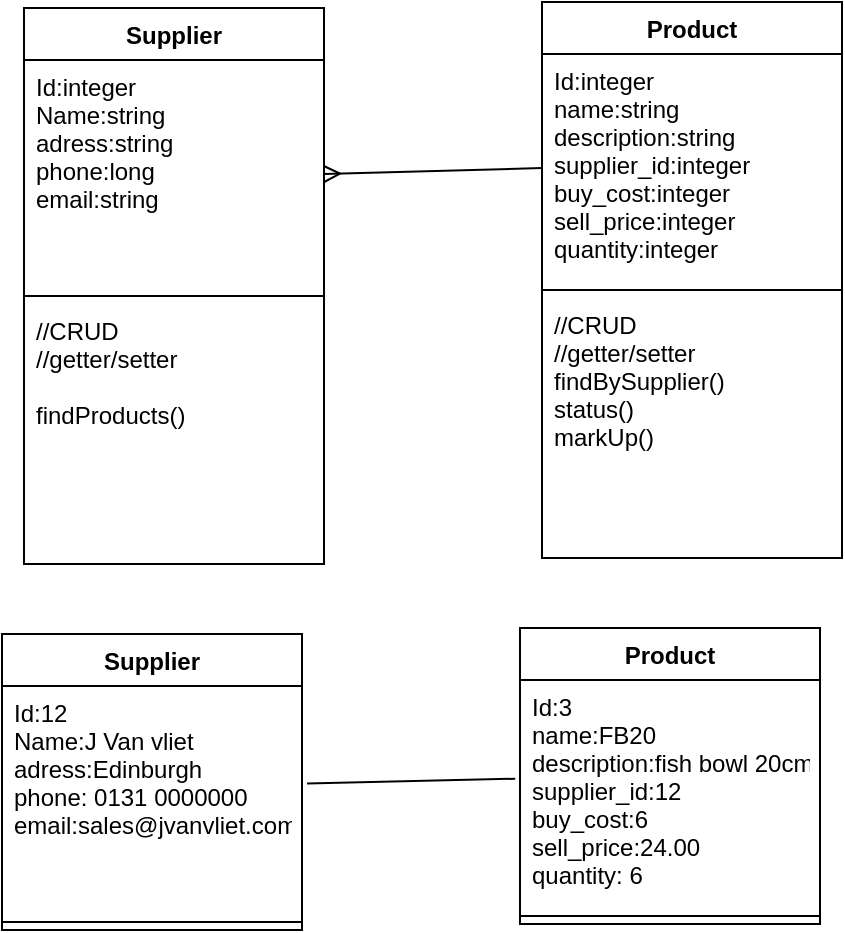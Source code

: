 <mxfile version="13.0.9" type="github">
  <diagram id="C5RBs43oDa-KdzZeNtuy" name="Page-1">
    <mxGraphModel dx="786" dy="513" grid="1" gridSize="10" guides="1" tooltips="1" connect="1" arrows="1" fold="1" page="1" pageScale="1" pageWidth="827" pageHeight="1169" math="0" shadow="0">
      <root>
        <mxCell id="WIyWlLk6GJQsqaUBKTNV-0" />
        <mxCell id="WIyWlLk6GJQsqaUBKTNV-1" parent="WIyWlLk6GJQsqaUBKTNV-0" />
        <mxCell id="r1Ubp3idB1bnzAnzNdmY-6" value="Product" style="swimlane;fontStyle=1;align=center;verticalAlign=top;childLayout=stackLayout;horizontal=1;startSize=26;horizontalStack=0;resizeParent=1;resizeParentMax=0;resizeLast=0;collapsible=1;marginBottom=0;" parent="WIyWlLk6GJQsqaUBKTNV-1" vertex="1">
          <mxGeometry x="310" y="7" width="150" height="278" as="geometry" />
        </mxCell>
        <mxCell id="r1Ubp3idB1bnzAnzNdmY-7" value="Id:integer&#xa;name:string&#xa;description:string&#xa;supplier_id:integer&#xa;buy_cost:integer&#xa;sell_price:integer&#xa;quantity:integer" style="text;strokeColor=none;fillColor=none;align=left;verticalAlign=top;spacingLeft=4;spacingRight=4;overflow=hidden;rotatable=0;points=[[0,0.5],[1,0.5]];portConstraint=eastwest;" parent="r1Ubp3idB1bnzAnzNdmY-6" vertex="1">
          <mxGeometry y="26" width="150" height="114" as="geometry" />
        </mxCell>
        <mxCell id="r1Ubp3idB1bnzAnzNdmY-8" value="" style="line;strokeWidth=1;fillColor=none;align=left;verticalAlign=middle;spacingTop=-1;spacingLeft=3;spacingRight=3;rotatable=0;labelPosition=right;points=[];portConstraint=eastwest;" parent="r1Ubp3idB1bnzAnzNdmY-6" vertex="1">
          <mxGeometry y="140" width="150" height="8" as="geometry" />
        </mxCell>
        <mxCell id="r1Ubp3idB1bnzAnzNdmY-9" value="//CRUD&#xa;//getter/setter&#xa;findBySupplier()&#xa;status()&#xa;markUp()&#xa;" style="text;strokeColor=none;fillColor=none;align=left;verticalAlign=top;spacingLeft=4;spacingRight=4;overflow=hidden;rotatable=0;points=[[0,0.5],[1,0.5]];portConstraint=eastwest;fontColor=#000000;" parent="r1Ubp3idB1bnzAnzNdmY-6" vertex="1">
          <mxGeometry y="148" width="150" height="130" as="geometry" />
        </mxCell>
        <mxCell id="r1Ubp3idB1bnzAnzNdmY-11" value="Supplier" style="swimlane;fontStyle=1;align=center;verticalAlign=top;childLayout=stackLayout;horizontal=1;startSize=26;horizontalStack=0;resizeParent=1;resizeParentMax=0;resizeLast=0;collapsible=1;marginBottom=0;" parent="WIyWlLk6GJQsqaUBKTNV-1" vertex="1">
          <mxGeometry x="51" y="10" width="150" height="278" as="geometry" />
        </mxCell>
        <mxCell id="r1Ubp3idB1bnzAnzNdmY-12" value="Id:integer&#xa;Name:string&#xa;adress:string&#xa;phone:long&#xa;email:string" style="text;strokeColor=none;fillColor=none;align=left;verticalAlign=top;spacingLeft=4;spacingRight=4;overflow=hidden;rotatable=0;points=[[0,0.5],[1,0.5]];portConstraint=eastwest;" parent="r1Ubp3idB1bnzAnzNdmY-11" vertex="1">
          <mxGeometry y="26" width="150" height="114" as="geometry" />
        </mxCell>
        <mxCell id="r1Ubp3idB1bnzAnzNdmY-13" value="" style="line;strokeWidth=1;fillColor=none;align=left;verticalAlign=middle;spacingTop=-1;spacingLeft=3;spacingRight=3;rotatable=0;labelPosition=right;points=[];portConstraint=eastwest;" parent="r1Ubp3idB1bnzAnzNdmY-11" vertex="1">
          <mxGeometry y="140" width="150" height="8" as="geometry" />
        </mxCell>
        <mxCell id="r1Ubp3idB1bnzAnzNdmY-14" value="//CRUD&#xa;//getter/setter&#xa;&#xa;findProducts()" style="text;strokeColor=none;fillColor=none;align=left;verticalAlign=top;spacingLeft=4;spacingRight=4;overflow=hidden;rotatable=0;points=[[0,0.5],[1,0.5]];portConstraint=eastwest;fontColor=#000000;" parent="r1Ubp3idB1bnzAnzNdmY-11" vertex="1">
          <mxGeometry y="148" width="150" height="130" as="geometry" />
        </mxCell>
        <mxCell id="S_MLTUAg6lG2HM2Ji2k_-11" style="edgeStyle=none;rounded=0;orthogonalLoop=1;jettySize=auto;html=1;exitX=0;exitY=0.5;exitDx=0;exitDy=0;entryX=1;entryY=0.5;entryDx=0;entryDy=0;startArrow=none;startFill=0;endArrow=ERmany;endFill=0;" parent="WIyWlLk6GJQsqaUBKTNV-1" source="r1Ubp3idB1bnzAnzNdmY-7" target="r1Ubp3idB1bnzAnzNdmY-12" edge="1">
          <mxGeometry relative="1" as="geometry" />
        </mxCell>
        <mxCell id="SvRKiUifa3I8LnfCzPO--0" value="Product" style="swimlane;fontStyle=1;align=center;verticalAlign=top;childLayout=stackLayout;horizontal=1;startSize=26;horizontalStack=0;resizeParent=1;resizeParentMax=0;resizeLast=0;collapsible=1;marginBottom=0;" vertex="1" parent="WIyWlLk6GJQsqaUBKTNV-1">
          <mxGeometry x="299" y="320" width="150" height="148" as="geometry" />
        </mxCell>
        <mxCell id="SvRKiUifa3I8LnfCzPO--1" value="Id:3&#xa;name:FB20&#xa;description:fish bowl 20cm&#xa;supplier_id:12&#xa;buy_cost:6&#xa;sell_price:24.00&#xa;quantity: 6" style="text;strokeColor=none;fillColor=none;align=left;verticalAlign=top;spacingLeft=4;spacingRight=4;overflow=hidden;rotatable=0;points=[[0,0.5],[1,0.5]];portConstraint=eastwest;" vertex="1" parent="SvRKiUifa3I8LnfCzPO--0">
          <mxGeometry y="26" width="150" height="114" as="geometry" />
        </mxCell>
        <mxCell id="SvRKiUifa3I8LnfCzPO--2" value="" style="line;strokeWidth=1;fillColor=none;align=left;verticalAlign=middle;spacingTop=-1;spacingLeft=3;spacingRight=3;rotatable=0;labelPosition=right;points=[];portConstraint=eastwest;" vertex="1" parent="SvRKiUifa3I8LnfCzPO--0">
          <mxGeometry y="140" width="150" height="8" as="geometry" />
        </mxCell>
        <mxCell id="SvRKiUifa3I8LnfCzPO--4" value="Supplier" style="swimlane;fontStyle=1;align=center;verticalAlign=top;childLayout=stackLayout;horizontal=1;startSize=26;horizontalStack=0;resizeParent=1;resizeParentMax=0;resizeLast=0;collapsible=1;marginBottom=0;" vertex="1" parent="WIyWlLk6GJQsqaUBKTNV-1">
          <mxGeometry x="40" y="323" width="150" height="148" as="geometry" />
        </mxCell>
        <mxCell id="SvRKiUifa3I8LnfCzPO--5" value="Id:12&#xa;Name:J Van vliet&#xa;adress:Edinburgh&#xa;phone: 0131 0000000&#xa;email:sales@jvanvliet.com" style="text;strokeColor=none;fillColor=none;align=left;verticalAlign=top;spacingLeft=4;spacingRight=4;overflow=hidden;rotatable=0;points=[[0,0.5],[1,0.5]];portConstraint=eastwest;" vertex="1" parent="SvRKiUifa3I8LnfCzPO--4">
          <mxGeometry y="26" width="150" height="114" as="geometry" />
        </mxCell>
        <mxCell id="SvRKiUifa3I8LnfCzPO--6" value="" style="line;strokeWidth=1;fillColor=none;align=left;verticalAlign=middle;spacingTop=-1;spacingLeft=3;spacingRight=3;rotatable=0;labelPosition=right;points=[];portConstraint=eastwest;" vertex="1" parent="SvRKiUifa3I8LnfCzPO--4">
          <mxGeometry y="140" width="150" height="8" as="geometry" />
        </mxCell>
        <mxCell id="SvRKiUifa3I8LnfCzPO--9" value="" style="endArrow=none;html=1;entryX=-0.016;entryY=0.433;entryDx=0;entryDy=0;entryPerimeter=0;exitX=1.017;exitY=0.428;exitDx=0;exitDy=0;exitPerimeter=0;" edge="1" parent="WIyWlLk6GJQsqaUBKTNV-1" source="SvRKiUifa3I8LnfCzPO--5" target="SvRKiUifa3I8LnfCzPO--1">
          <mxGeometry width="50" height="50" relative="1" as="geometry">
            <mxPoint x="220" y="350" as="sourcePoint" />
            <mxPoint x="270" y="300" as="targetPoint" />
          </mxGeometry>
        </mxCell>
      </root>
    </mxGraphModel>
  </diagram>
</mxfile>
